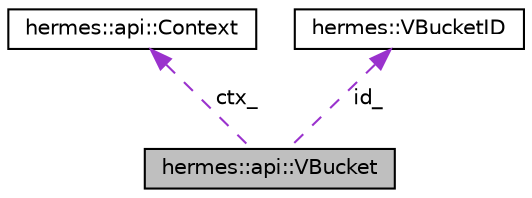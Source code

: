 digraph "hermes::api::VBucket"
{
 // LATEX_PDF_SIZE
  edge [fontname="Helvetica",fontsize="10",labelfontname="Helvetica",labelfontsize="10"];
  node [fontname="Helvetica",fontsize="10",shape=record];
  Node1 [label="hermes::api::VBucket",height=0.2,width=0.4,color="black", fillcolor="grey75", style="filled", fontcolor="black",tooltip=" "];
  Node2 -> Node1 [dir="back",color="darkorchid3",fontsize="10",style="dashed",label=" ctx_" ,fontname="Helvetica"];
  Node2 [label="hermes::api::Context",height=0.2,width=0.4,color="black", fillcolor="white", style="filled",URL="$structhermes_1_1api_1_1_context.html",tooltip=" "];
  Node3 -> Node1 [dir="back",color="darkorchid3",fontsize="10",style="dashed",label=" id_" ,fontname="Helvetica"];
  Node3 [label="hermes::VBucketID",height=0.2,width=0.4,color="black", fillcolor="white", style="filled",URL="$unionhermes_1_1_v_bucket_i_d.html",tooltip=" "];
}
